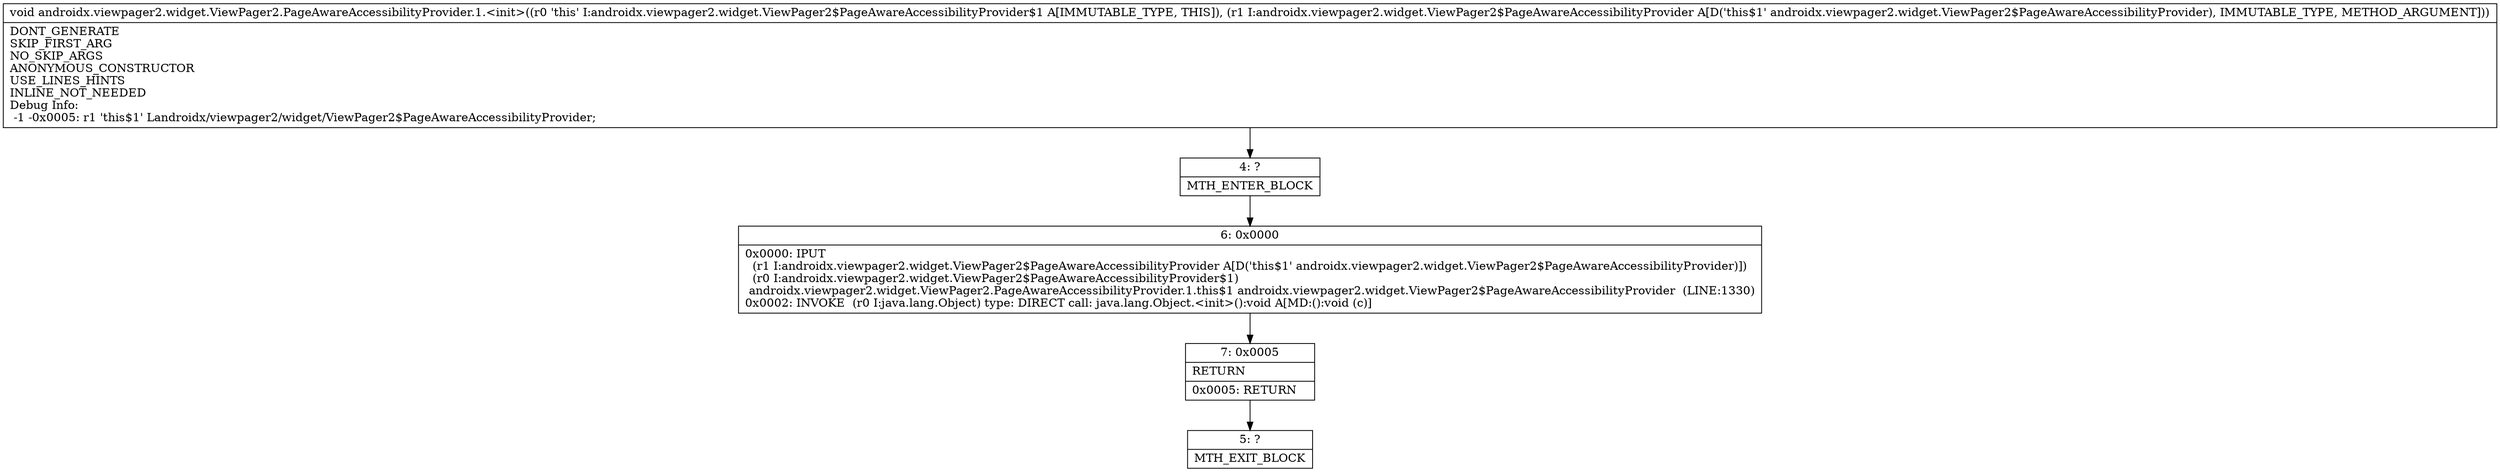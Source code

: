 digraph "CFG forandroidx.viewpager2.widget.ViewPager2.PageAwareAccessibilityProvider.1.\<init\>(Landroidx\/viewpager2\/widget\/ViewPager2$PageAwareAccessibilityProvider;)V" {
Node_4 [shape=record,label="{4\:\ ?|MTH_ENTER_BLOCK\l}"];
Node_6 [shape=record,label="{6\:\ 0x0000|0x0000: IPUT  \l  (r1 I:androidx.viewpager2.widget.ViewPager2$PageAwareAccessibilityProvider A[D('this$1' androidx.viewpager2.widget.ViewPager2$PageAwareAccessibilityProvider)])\l  (r0 I:androidx.viewpager2.widget.ViewPager2$PageAwareAccessibilityProvider$1)\l androidx.viewpager2.widget.ViewPager2.PageAwareAccessibilityProvider.1.this$1 androidx.viewpager2.widget.ViewPager2$PageAwareAccessibilityProvider  (LINE:1330)\l0x0002: INVOKE  (r0 I:java.lang.Object) type: DIRECT call: java.lang.Object.\<init\>():void A[MD:():void (c)]\l}"];
Node_7 [shape=record,label="{7\:\ 0x0005|RETURN\l|0x0005: RETURN   \l}"];
Node_5 [shape=record,label="{5\:\ ?|MTH_EXIT_BLOCK\l}"];
MethodNode[shape=record,label="{void androidx.viewpager2.widget.ViewPager2.PageAwareAccessibilityProvider.1.\<init\>((r0 'this' I:androidx.viewpager2.widget.ViewPager2$PageAwareAccessibilityProvider$1 A[IMMUTABLE_TYPE, THIS]), (r1 I:androidx.viewpager2.widget.ViewPager2$PageAwareAccessibilityProvider A[D('this$1' androidx.viewpager2.widget.ViewPager2$PageAwareAccessibilityProvider), IMMUTABLE_TYPE, METHOD_ARGUMENT]))  | DONT_GENERATE\lSKIP_FIRST_ARG\lNO_SKIP_ARGS\lANONYMOUS_CONSTRUCTOR\lUSE_LINES_HINTS\lINLINE_NOT_NEEDED\lDebug Info:\l  \-1 \-0x0005: r1 'this$1' Landroidx\/viewpager2\/widget\/ViewPager2$PageAwareAccessibilityProvider;\l}"];
MethodNode -> Node_4;Node_4 -> Node_6;
Node_6 -> Node_7;
Node_7 -> Node_5;
}


